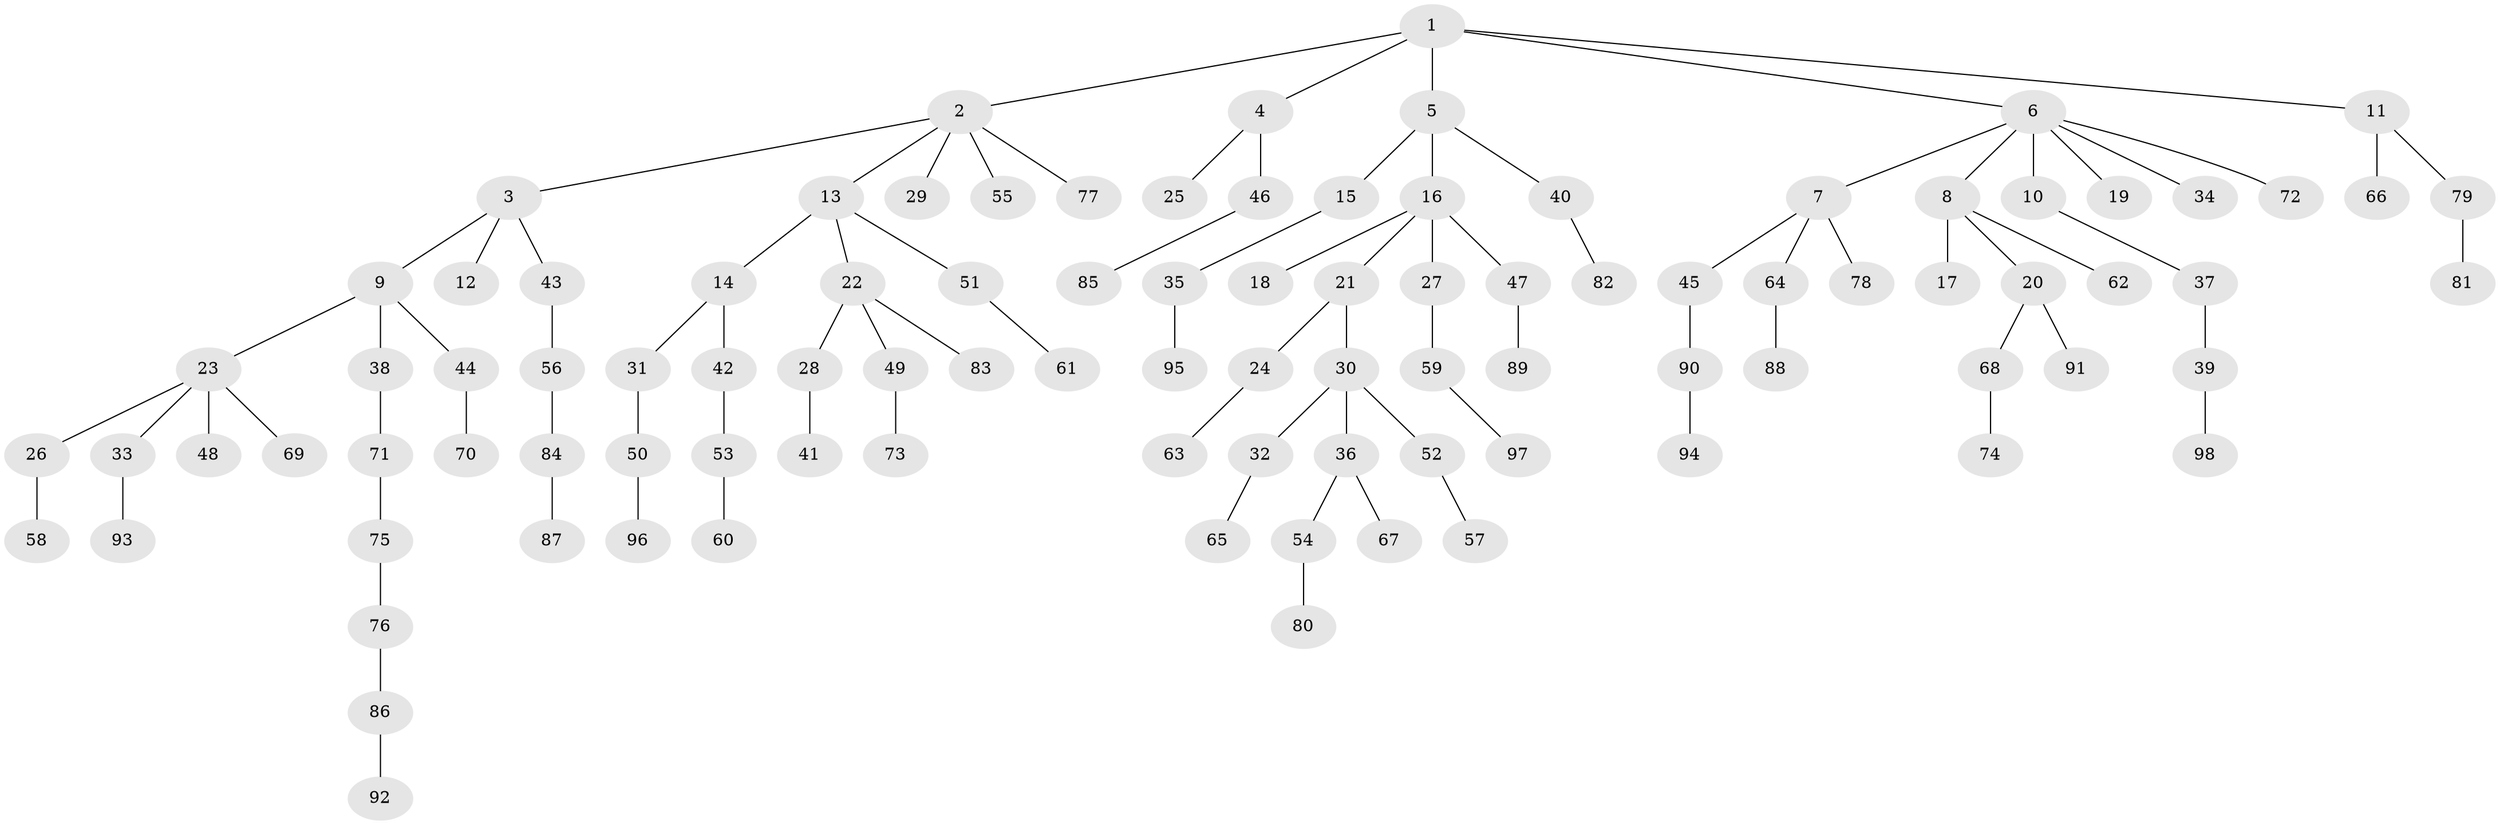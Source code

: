 // Generated by graph-tools (version 1.1) at 2025/02/03/09/25 03:02:29]
// undirected, 98 vertices, 97 edges
graph export_dot {
graph [start="1"]
  node [color=gray90,style=filled];
  1;
  2;
  3;
  4;
  5;
  6;
  7;
  8;
  9;
  10;
  11;
  12;
  13;
  14;
  15;
  16;
  17;
  18;
  19;
  20;
  21;
  22;
  23;
  24;
  25;
  26;
  27;
  28;
  29;
  30;
  31;
  32;
  33;
  34;
  35;
  36;
  37;
  38;
  39;
  40;
  41;
  42;
  43;
  44;
  45;
  46;
  47;
  48;
  49;
  50;
  51;
  52;
  53;
  54;
  55;
  56;
  57;
  58;
  59;
  60;
  61;
  62;
  63;
  64;
  65;
  66;
  67;
  68;
  69;
  70;
  71;
  72;
  73;
  74;
  75;
  76;
  77;
  78;
  79;
  80;
  81;
  82;
  83;
  84;
  85;
  86;
  87;
  88;
  89;
  90;
  91;
  92;
  93;
  94;
  95;
  96;
  97;
  98;
  1 -- 2;
  1 -- 4;
  1 -- 5;
  1 -- 6;
  1 -- 11;
  2 -- 3;
  2 -- 13;
  2 -- 29;
  2 -- 55;
  2 -- 77;
  3 -- 9;
  3 -- 12;
  3 -- 43;
  4 -- 25;
  4 -- 46;
  5 -- 15;
  5 -- 16;
  5 -- 40;
  6 -- 7;
  6 -- 8;
  6 -- 10;
  6 -- 19;
  6 -- 34;
  6 -- 72;
  7 -- 45;
  7 -- 64;
  7 -- 78;
  8 -- 17;
  8 -- 20;
  8 -- 62;
  9 -- 23;
  9 -- 38;
  9 -- 44;
  10 -- 37;
  11 -- 66;
  11 -- 79;
  13 -- 14;
  13 -- 22;
  13 -- 51;
  14 -- 31;
  14 -- 42;
  15 -- 35;
  16 -- 18;
  16 -- 21;
  16 -- 27;
  16 -- 47;
  20 -- 68;
  20 -- 91;
  21 -- 24;
  21 -- 30;
  22 -- 28;
  22 -- 49;
  22 -- 83;
  23 -- 26;
  23 -- 33;
  23 -- 48;
  23 -- 69;
  24 -- 63;
  26 -- 58;
  27 -- 59;
  28 -- 41;
  30 -- 32;
  30 -- 36;
  30 -- 52;
  31 -- 50;
  32 -- 65;
  33 -- 93;
  35 -- 95;
  36 -- 54;
  36 -- 67;
  37 -- 39;
  38 -- 71;
  39 -- 98;
  40 -- 82;
  42 -- 53;
  43 -- 56;
  44 -- 70;
  45 -- 90;
  46 -- 85;
  47 -- 89;
  49 -- 73;
  50 -- 96;
  51 -- 61;
  52 -- 57;
  53 -- 60;
  54 -- 80;
  56 -- 84;
  59 -- 97;
  64 -- 88;
  68 -- 74;
  71 -- 75;
  75 -- 76;
  76 -- 86;
  79 -- 81;
  84 -- 87;
  86 -- 92;
  90 -- 94;
}
